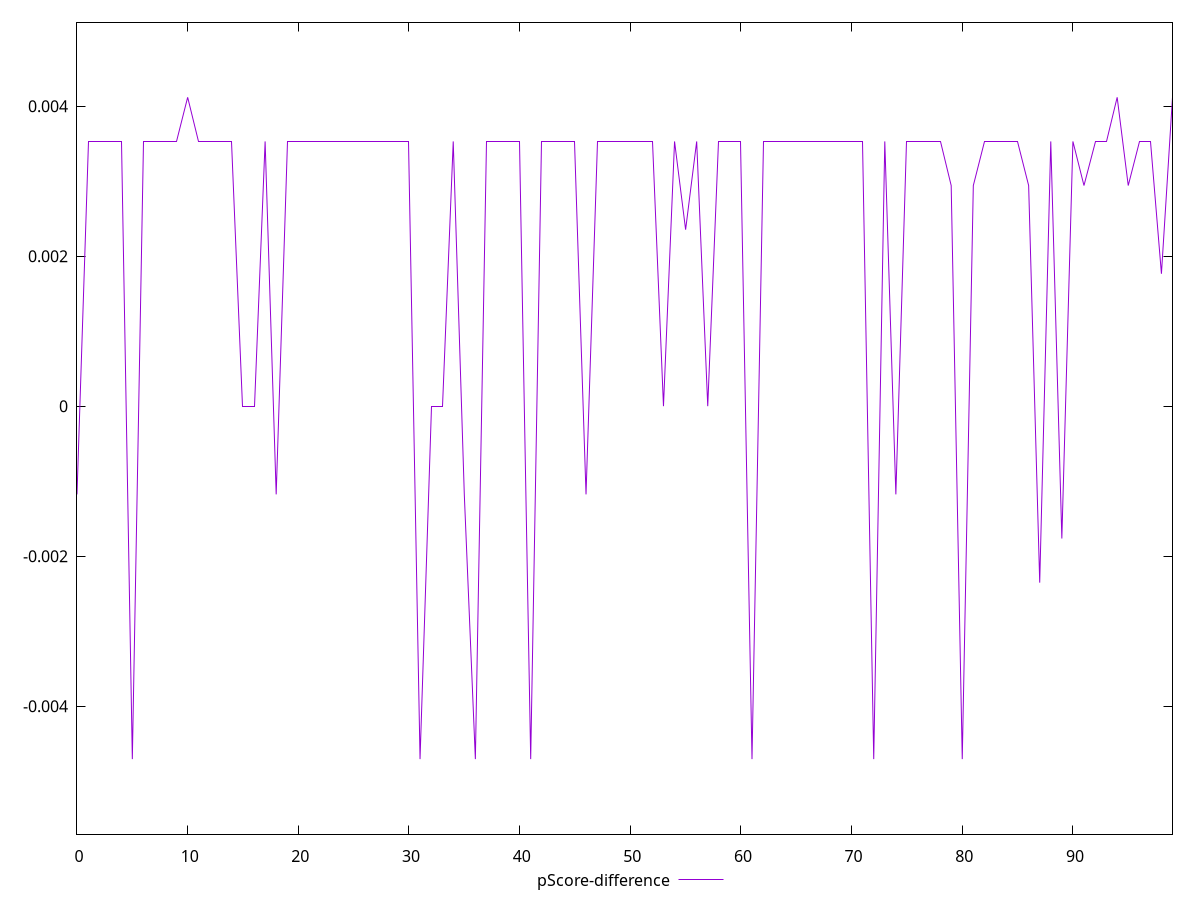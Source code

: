 reset

$pScoreDifference <<EOF
0 -0.0011764705882352788
1 0.0035294117647058365
2 0.0035294117647058365
3 0.0035294117647058365
4 0.0035294117647058365
5 -0.004705882352941171
6 0.0035294117647058365
7 0.0035294117647058365
8 0.0035294117647058365
9 0.0035294117647058365
10 0.004117647058823504
11 0.0035294117647058365
12 0.0035294117647058365
13 0.0035294117647058365
14 0.0035294117647058365
15 0
16 0
17 0.0035294117647058365
18 -0.0011764705882352788
19 0.0035294117647058365
20 0.0035294117647058365
21 0.0035294117647058365
22 0.0035294117647058365
23 0.0035294117647058365
24 0.0035294117647058365
25 0.0035294117647058365
26 0.0035294117647058365
27 0.0035294117647058365
28 0.0035294117647058365
29 0.0035294117647058365
30 0.0035294117647058365
31 -0.004705882352941171
32 0
33 0
34 0.0035294117647058365
35 -0.0011764705882352788
36 -0.004705882352941171
37 0.0035294117647058365
38 0.0035294117647058365
39 0.0035294117647058365
40 0.0035294117647058365
41 -0.004705882352941171
42 0.0035294117647058365
43 0.0035294117647058365
44 0.0035294117647058365
45 0.0035294117647058365
46 -0.0011764705882352788
47 0.0035294117647058365
48 0.0035294117647058365
49 0.0035294117647058365
50 0.0035294117647058365
51 0.0035294117647058365
52 0.0035294117647058365
53 0
54 0.0035294117647058365
55 0.002352941176470613
56 0.0035294117647058365
57 0
58 0.0035294117647058365
59 0.0035294117647058365
60 0.0035294117647058365
61 -0.004705882352941171
62 0.0035294117647058365
63 0.0035294117647058365
64 0.0035294117647058365
65 0.0035294117647058365
66 0.0035294117647058365
67 0.0035294117647058365
68 0.0035294117647058365
69 0.0035294117647058365
70 0.0035294117647058365
71 0.0035294117647058365
72 -0.004705882352941171
73 0.0035294117647058365
74 -0.0011764705882352788
75 0.0035294117647058365
76 0.0035294117647058365
77 0.0035294117647058365
78 0.0035294117647058365
79 0.002941176470588225
80 -0.004705882352941171
81 0.002941176470588225
82 0.0035294117647058365
83 0.0035294117647058365
84 0.0035294117647058365
85 0.0035294117647058365
86 0.002941176470588225
87 -0.002352941176470613
88 0.0035294117647058365
89 -0.001764705882352946
90 0.0035294117647058365
91 0.002941176470588225
92 0.0035294117647058365
93 0.0035294117647058365
94 0.004117647058823504
95 0.002941176470588225
96 0.0035294117647058365
97 0.0035294117647058365
98 0.001764705882352946
99 0.004117647058823504
EOF

set key outside below
set xrange [0:99]
set yrange [-0.005705882352941171:0.005117647058823504]
set trange [-0.005705882352941171:0.005117647058823504]
set terminal svg size 640, 500 enhanced background rgb 'white'
set output "report_00018_2021-02-10T15-25-16.877Z/unused-javascript/samples/pages+cached+noadtech+nomedia/pScore-difference/values.svg"

plot $pScoreDifference title "pScore-difference" with line

reset
